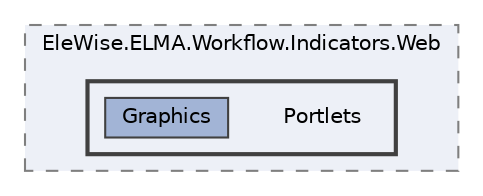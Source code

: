 digraph "Web/Modules/EleWise.ELMA.Workflow.Indicators.Web/Portlets"
{
 // LATEX_PDF_SIZE
  bgcolor="transparent";
  edge [fontname=Helvetica,fontsize=10,labelfontname=Helvetica,labelfontsize=10];
  node [fontname=Helvetica,fontsize=10,shape=box,height=0.2,width=0.4];
  compound=true
  subgraph clusterdir_3640ea5bc9cb805bdcad1fe4b78641fd {
    graph [ bgcolor="#edf0f7", pencolor="grey50", label="EleWise.ELMA.Workflow.Indicators.Web", fontname=Helvetica,fontsize=10 style="filled,dashed", URL="dir_3640ea5bc9cb805bdcad1fe4b78641fd.html",tooltip=""]
  subgraph clusterdir_c53db64b4615644d3b3d039e5e32f87a {
    graph [ bgcolor="#edf0f7", pencolor="grey25", label="", fontname=Helvetica,fontsize=10 style="filled,bold", URL="dir_c53db64b4615644d3b3d039e5e32f87a.html",tooltip=""]
    dir_c53db64b4615644d3b3d039e5e32f87a [shape=plaintext, label="Portlets"];
  dir_2d86ffb889a79339e6e1c9865cb2fa09 [label="Graphics", fillcolor="#a2b4d6", color="grey25", style="filled", URL="dir_2d86ffb889a79339e6e1c9865cb2fa09.html",tooltip=""];
  }
  }
}
